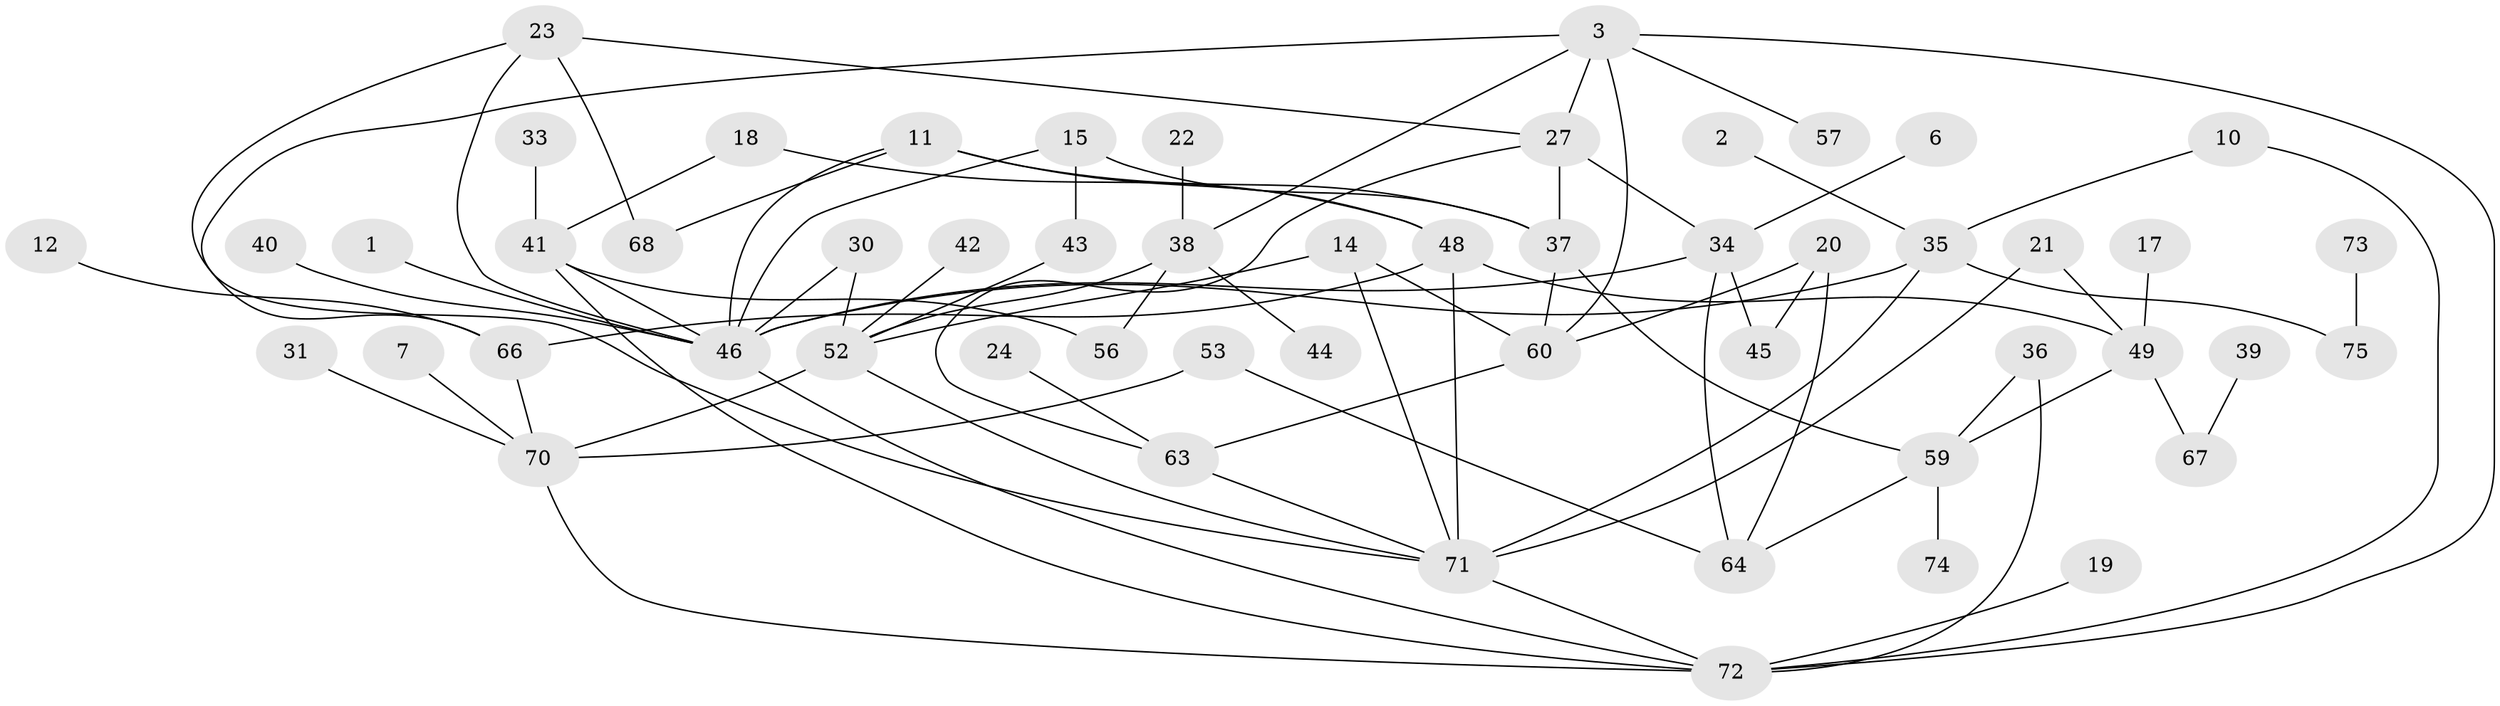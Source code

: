 // original degree distribution, {4: 0.12751677852348994, 5: 0.020134228187919462, 1: 0.2550335570469799, 2: 0.21476510067114093, 3: 0.2214765100671141, 0: 0.12751677852348994, 6: 0.03355704697986577}
// Generated by graph-tools (version 1.1) at 2025/25/03/09/25 03:25:17]
// undirected, 54 vertices, 83 edges
graph export_dot {
graph [start="1"]
  node [color=gray90,style=filled];
  1;
  2;
  3;
  6;
  7;
  10;
  11;
  12;
  14;
  15;
  17;
  18;
  19;
  20;
  21;
  22;
  23;
  24;
  27;
  30;
  31;
  33;
  34;
  35;
  36;
  37;
  38;
  39;
  40;
  41;
  42;
  43;
  44;
  45;
  46;
  48;
  49;
  52;
  53;
  56;
  57;
  59;
  60;
  63;
  64;
  66;
  67;
  68;
  70;
  71;
  72;
  73;
  74;
  75;
  1 -- 46 [weight=1.0];
  2 -- 35 [weight=1.0];
  3 -- 27 [weight=1.0];
  3 -- 38 [weight=1.0];
  3 -- 57 [weight=1.0];
  3 -- 60 [weight=1.0];
  3 -- 66 [weight=1.0];
  3 -- 72 [weight=1.0];
  6 -- 34 [weight=1.0];
  7 -- 70 [weight=1.0];
  10 -- 35 [weight=1.0];
  10 -- 72 [weight=1.0];
  11 -- 37 [weight=1.0];
  11 -- 46 [weight=1.0];
  11 -- 48 [weight=1.0];
  11 -- 68 [weight=1.0];
  12 -- 66 [weight=1.0];
  14 -- 52 [weight=2.0];
  14 -- 60 [weight=1.0];
  14 -- 71 [weight=1.0];
  15 -- 37 [weight=1.0];
  15 -- 43 [weight=1.0];
  15 -- 46 [weight=1.0];
  17 -- 49 [weight=1.0];
  18 -- 41 [weight=1.0];
  18 -- 48 [weight=1.0];
  19 -- 72 [weight=1.0];
  20 -- 45 [weight=1.0];
  20 -- 60 [weight=1.0];
  20 -- 64 [weight=1.0];
  21 -- 49 [weight=1.0];
  21 -- 71 [weight=1.0];
  22 -- 38 [weight=1.0];
  23 -- 27 [weight=1.0];
  23 -- 46 [weight=1.0];
  23 -- 68 [weight=1.0];
  23 -- 71 [weight=1.0];
  24 -- 63 [weight=1.0];
  27 -- 34 [weight=1.0];
  27 -- 37 [weight=1.0];
  27 -- 63 [weight=1.0];
  30 -- 46 [weight=1.0];
  30 -- 52 [weight=1.0];
  31 -- 70 [weight=1.0];
  33 -- 41 [weight=1.0];
  34 -- 45 [weight=1.0];
  34 -- 46 [weight=1.0];
  34 -- 64 [weight=1.0];
  35 -- 46 [weight=1.0];
  35 -- 71 [weight=1.0];
  35 -- 75 [weight=1.0];
  36 -- 59 [weight=1.0];
  36 -- 72 [weight=1.0];
  37 -- 59 [weight=1.0];
  37 -- 60 [weight=1.0];
  38 -- 44 [weight=1.0];
  38 -- 52 [weight=1.0];
  38 -- 56 [weight=1.0];
  39 -- 67 [weight=1.0];
  40 -- 46 [weight=1.0];
  41 -- 46 [weight=1.0];
  41 -- 56 [weight=1.0];
  41 -- 72 [weight=1.0];
  42 -- 52 [weight=1.0];
  43 -- 52 [weight=2.0];
  46 -- 72 [weight=1.0];
  48 -- 49 [weight=1.0];
  48 -- 66 [weight=2.0];
  48 -- 71 [weight=2.0];
  49 -- 59 [weight=1.0];
  49 -- 67 [weight=1.0];
  52 -- 70 [weight=1.0];
  52 -- 71 [weight=1.0];
  53 -- 64 [weight=1.0];
  53 -- 70 [weight=1.0];
  59 -- 64 [weight=1.0];
  59 -- 74 [weight=1.0];
  60 -- 63 [weight=1.0];
  63 -- 71 [weight=1.0];
  66 -- 70 [weight=1.0];
  70 -- 72 [weight=1.0];
  71 -- 72 [weight=1.0];
  73 -- 75 [weight=1.0];
}
